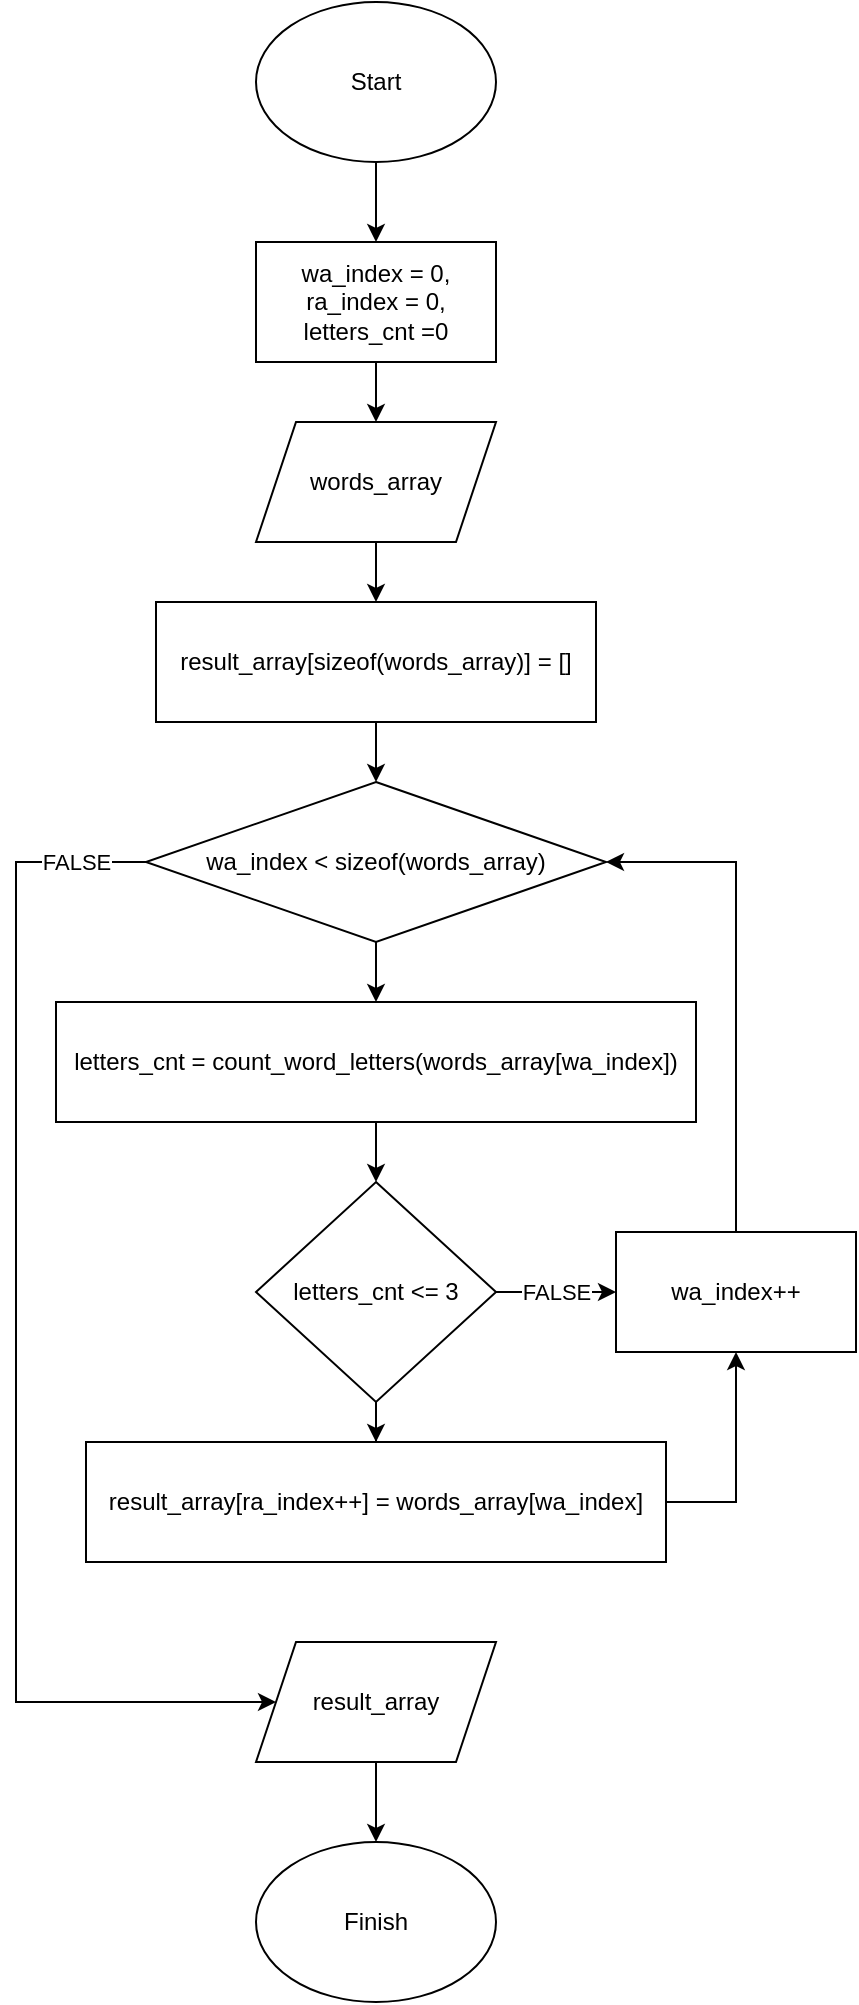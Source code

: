 <mxfile version="24.2.5" type="device">
  <diagram id="C5RBs43oDa-KdzZeNtuy" name="Page-1">
    <mxGraphModel dx="1434" dy="854" grid="1" gridSize="10" guides="1" tooltips="1" connect="1" arrows="1" fold="1" page="1" pageScale="1" pageWidth="827" pageHeight="1169" math="0" shadow="0">
      <root>
        <mxCell id="WIyWlLk6GJQsqaUBKTNV-0" />
        <mxCell id="WIyWlLk6GJQsqaUBKTNV-1" parent="WIyWlLk6GJQsqaUBKTNV-0" />
        <mxCell id="5MrR-VcQO70fsDZjSYCJ-16" style="edgeStyle=orthogonalEdgeStyle;rounded=0;orthogonalLoop=1;jettySize=auto;html=1;entryX=0.5;entryY=0;entryDx=0;entryDy=0;" edge="1" parent="WIyWlLk6GJQsqaUBKTNV-1" source="5MrR-VcQO70fsDZjSYCJ-0" target="5MrR-VcQO70fsDZjSYCJ-2">
          <mxGeometry relative="1" as="geometry" />
        </mxCell>
        <mxCell id="5MrR-VcQO70fsDZjSYCJ-0" value="Start" style="ellipse;whiteSpace=wrap;html=1;" vertex="1" parent="WIyWlLk6GJQsqaUBKTNV-1">
          <mxGeometry x="200" y="60" width="120" height="80" as="geometry" />
        </mxCell>
        <mxCell id="5MrR-VcQO70fsDZjSYCJ-1" value="Finish" style="ellipse;whiteSpace=wrap;html=1;" vertex="1" parent="WIyWlLk6GJQsqaUBKTNV-1">
          <mxGeometry x="200" y="980" width="120" height="80" as="geometry" />
        </mxCell>
        <mxCell id="5MrR-VcQO70fsDZjSYCJ-17" style="edgeStyle=orthogonalEdgeStyle;rounded=0;orthogonalLoop=1;jettySize=auto;html=1;" edge="1" parent="WIyWlLk6GJQsqaUBKTNV-1" source="5MrR-VcQO70fsDZjSYCJ-2" target="5MrR-VcQO70fsDZjSYCJ-3">
          <mxGeometry relative="1" as="geometry" />
        </mxCell>
        <mxCell id="5MrR-VcQO70fsDZjSYCJ-2" value="wa_index = 0,&lt;br&gt;ra_index = 0,&lt;div&gt;letters_cnt =0&lt;br&gt;&lt;/div&gt;" style="rounded=0;whiteSpace=wrap;html=1;" vertex="1" parent="WIyWlLk6GJQsqaUBKTNV-1">
          <mxGeometry x="200" y="180" width="120" height="60" as="geometry" />
        </mxCell>
        <mxCell id="5MrR-VcQO70fsDZjSYCJ-29" style="edgeStyle=orthogonalEdgeStyle;rounded=0;orthogonalLoop=1;jettySize=auto;html=1;entryX=0.5;entryY=0;entryDx=0;entryDy=0;" edge="1" parent="WIyWlLk6GJQsqaUBKTNV-1" source="5MrR-VcQO70fsDZjSYCJ-3" target="5MrR-VcQO70fsDZjSYCJ-28">
          <mxGeometry relative="1" as="geometry" />
        </mxCell>
        <mxCell id="5MrR-VcQO70fsDZjSYCJ-3" value="words_array" style="shape=parallelogram;perimeter=parallelogramPerimeter;whiteSpace=wrap;html=1;fixedSize=1;" vertex="1" parent="WIyWlLk6GJQsqaUBKTNV-1">
          <mxGeometry x="200" y="270" width="120" height="60" as="geometry" />
        </mxCell>
        <mxCell id="5MrR-VcQO70fsDZjSYCJ-25" style="edgeStyle=orthogonalEdgeStyle;rounded=0;orthogonalLoop=1;jettySize=auto;html=1;" edge="1" parent="WIyWlLk6GJQsqaUBKTNV-1" source="5MrR-VcQO70fsDZjSYCJ-4" target="5MrR-VcQO70fsDZjSYCJ-1">
          <mxGeometry relative="1" as="geometry" />
        </mxCell>
        <mxCell id="5MrR-VcQO70fsDZjSYCJ-4" value="result_array" style="shape=parallelogram;perimeter=parallelogramPerimeter;whiteSpace=wrap;html=1;fixedSize=1;" vertex="1" parent="WIyWlLk6GJQsqaUBKTNV-1">
          <mxGeometry x="200" y="880" width="120" height="60" as="geometry" />
        </mxCell>
        <mxCell id="5MrR-VcQO70fsDZjSYCJ-12" style="edgeStyle=orthogonalEdgeStyle;rounded=0;orthogonalLoop=1;jettySize=auto;html=1;entryX=0.5;entryY=0;entryDx=0;entryDy=0;" edge="1" parent="WIyWlLk6GJQsqaUBKTNV-1" source="5MrR-VcQO70fsDZjSYCJ-5" target="5MrR-VcQO70fsDZjSYCJ-6">
          <mxGeometry relative="1" as="geometry" />
        </mxCell>
        <mxCell id="5MrR-VcQO70fsDZjSYCJ-5" value="letters_cnt = count_word_letters(words_array[wa_index])" style="rounded=0;whiteSpace=wrap;html=1;" vertex="1" parent="WIyWlLk6GJQsqaUBKTNV-1">
          <mxGeometry x="100" y="560" width="320" height="60" as="geometry" />
        </mxCell>
        <mxCell id="5MrR-VcQO70fsDZjSYCJ-13" style="edgeStyle=orthogonalEdgeStyle;rounded=0;orthogonalLoop=1;jettySize=auto;html=1;" edge="1" parent="WIyWlLk6GJQsqaUBKTNV-1" source="5MrR-VcQO70fsDZjSYCJ-6" target="5MrR-VcQO70fsDZjSYCJ-7">
          <mxGeometry relative="1" as="geometry" />
        </mxCell>
        <mxCell id="5MrR-VcQO70fsDZjSYCJ-15" value="FALSE" style="edgeStyle=orthogonalEdgeStyle;rounded=0;orthogonalLoop=1;jettySize=auto;html=1;" edge="1" parent="WIyWlLk6GJQsqaUBKTNV-1" source="5MrR-VcQO70fsDZjSYCJ-6" target="5MrR-VcQO70fsDZjSYCJ-8">
          <mxGeometry relative="1" as="geometry" />
        </mxCell>
        <mxCell id="5MrR-VcQO70fsDZjSYCJ-6" value="letters_cnt &amp;lt;= 3" style="rhombus;whiteSpace=wrap;html=1;" vertex="1" parent="WIyWlLk6GJQsqaUBKTNV-1">
          <mxGeometry x="200" y="650" width="120" height="110" as="geometry" />
        </mxCell>
        <mxCell id="5MrR-VcQO70fsDZjSYCJ-27" style="edgeStyle=orthogonalEdgeStyle;rounded=0;orthogonalLoop=1;jettySize=auto;html=1;entryX=0.5;entryY=1;entryDx=0;entryDy=0;exitX=1;exitY=0.5;exitDx=0;exitDy=0;" edge="1" parent="WIyWlLk6GJQsqaUBKTNV-1" source="5MrR-VcQO70fsDZjSYCJ-7" target="5MrR-VcQO70fsDZjSYCJ-8">
          <mxGeometry relative="1" as="geometry" />
        </mxCell>
        <mxCell id="5MrR-VcQO70fsDZjSYCJ-7" value="result_array[ra_index++] = words_array[wa_index]" style="rounded=0;whiteSpace=wrap;html=1;" vertex="1" parent="WIyWlLk6GJQsqaUBKTNV-1">
          <mxGeometry x="115" y="780" width="290" height="60" as="geometry" />
        </mxCell>
        <mxCell id="5MrR-VcQO70fsDZjSYCJ-19" style="edgeStyle=orthogonalEdgeStyle;rounded=0;orthogonalLoop=1;jettySize=auto;html=1;entryX=1;entryY=0.5;entryDx=0;entryDy=0;exitX=0.5;exitY=0;exitDx=0;exitDy=0;" edge="1" parent="WIyWlLk6GJQsqaUBKTNV-1" source="5MrR-VcQO70fsDZjSYCJ-8" target="5MrR-VcQO70fsDZjSYCJ-20">
          <mxGeometry relative="1" as="geometry" />
        </mxCell>
        <mxCell id="5MrR-VcQO70fsDZjSYCJ-8" value="wa_index++" style="rounded=0;whiteSpace=wrap;html=1;" vertex="1" parent="WIyWlLk6GJQsqaUBKTNV-1">
          <mxGeometry x="380" y="675" width="120" height="60" as="geometry" />
        </mxCell>
        <mxCell id="5MrR-VcQO70fsDZjSYCJ-21" style="edgeStyle=orthogonalEdgeStyle;rounded=0;orthogonalLoop=1;jettySize=auto;html=1;entryX=0.5;entryY=0;entryDx=0;entryDy=0;" edge="1" parent="WIyWlLk6GJQsqaUBKTNV-1" source="5MrR-VcQO70fsDZjSYCJ-20" target="5MrR-VcQO70fsDZjSYCJ-5">
          <mxGeometry relative="1" as="geometry" />
        </mxCell>
        <mxCell id="5MrR-VcQO70fsDZjSYCJ-24" value="FALSE" style="edgeStyle=orthogonalEdgeStyle;rounded=0;orthogonalLoop=1;jettySize=auto;html=1;entryX=0;entryY=0.5;entryDx=0;entryDy=0;exitX=0;exitY=0.5;exitDx=0;exitDy=0;" edge="1" parent="WIyWlLk6GJQsqaUBKTNV-1" source="5MrR-VcQO70fsDZjSYCJ-20" target="5MrR-VcQO70fsDZjSYCJ-4">
          <mxGeometry x="-0.886" relative="1" as="geometry">
            <Array as="points">
              <mxPoint x="80" y="490" />
              <mxPoint x="80" y="910" />
            </Array>
            <mxPoint as="offset" />
          </mxGeometry>
        </mxCell>
        <mxCell id="5MrR-VcQO70fsDZjSYCJ-20" value="wa_index &amp;lt; sizeof(words_array)" style="rhombus;whiteSpace=wrap;html=1;" vertex="1" parent="WIyWlLk6GJQsqaUBKTNV-1">
          <mxGeometry x="145" y="450" width="230" height="80" as="geometry" />
        </mxCell>
        <mxCell id="5MrR-VcQO70fsDZjSYCJ-30" style="edgeStyle=orthogonalEdgeStyle;rounded=0;orthogonalLoop=1;jettySize=auto;html=1;" edge="1" parent="WIyWlLk6GJQsqaUBKTNV-1" source="5MrR-VcQO70fsDZjSYCJ-28" target="5MrR-VcQO70fsDZjSYCJ-20">
          <mxGeometry relative="1" as="geometry" />
        </mxCell>
        <mxCell id="5MrR-VcQO70fsDZjSYCJ-28" value="result_array[sizeof(words_array)]&amp;nbsp;= []" style="rounded=0;whiteSpace=wrap;html=1;" vertex="1" parent="WIyWlLk6GJQsqaUBKTNV-1">
          <mxGeometry x="150" y="360" width="220" height="60" as="geometry" />
        </mxCell>
      </root>
    </mxGraphModel>
  </diagram>
</mxfile>
